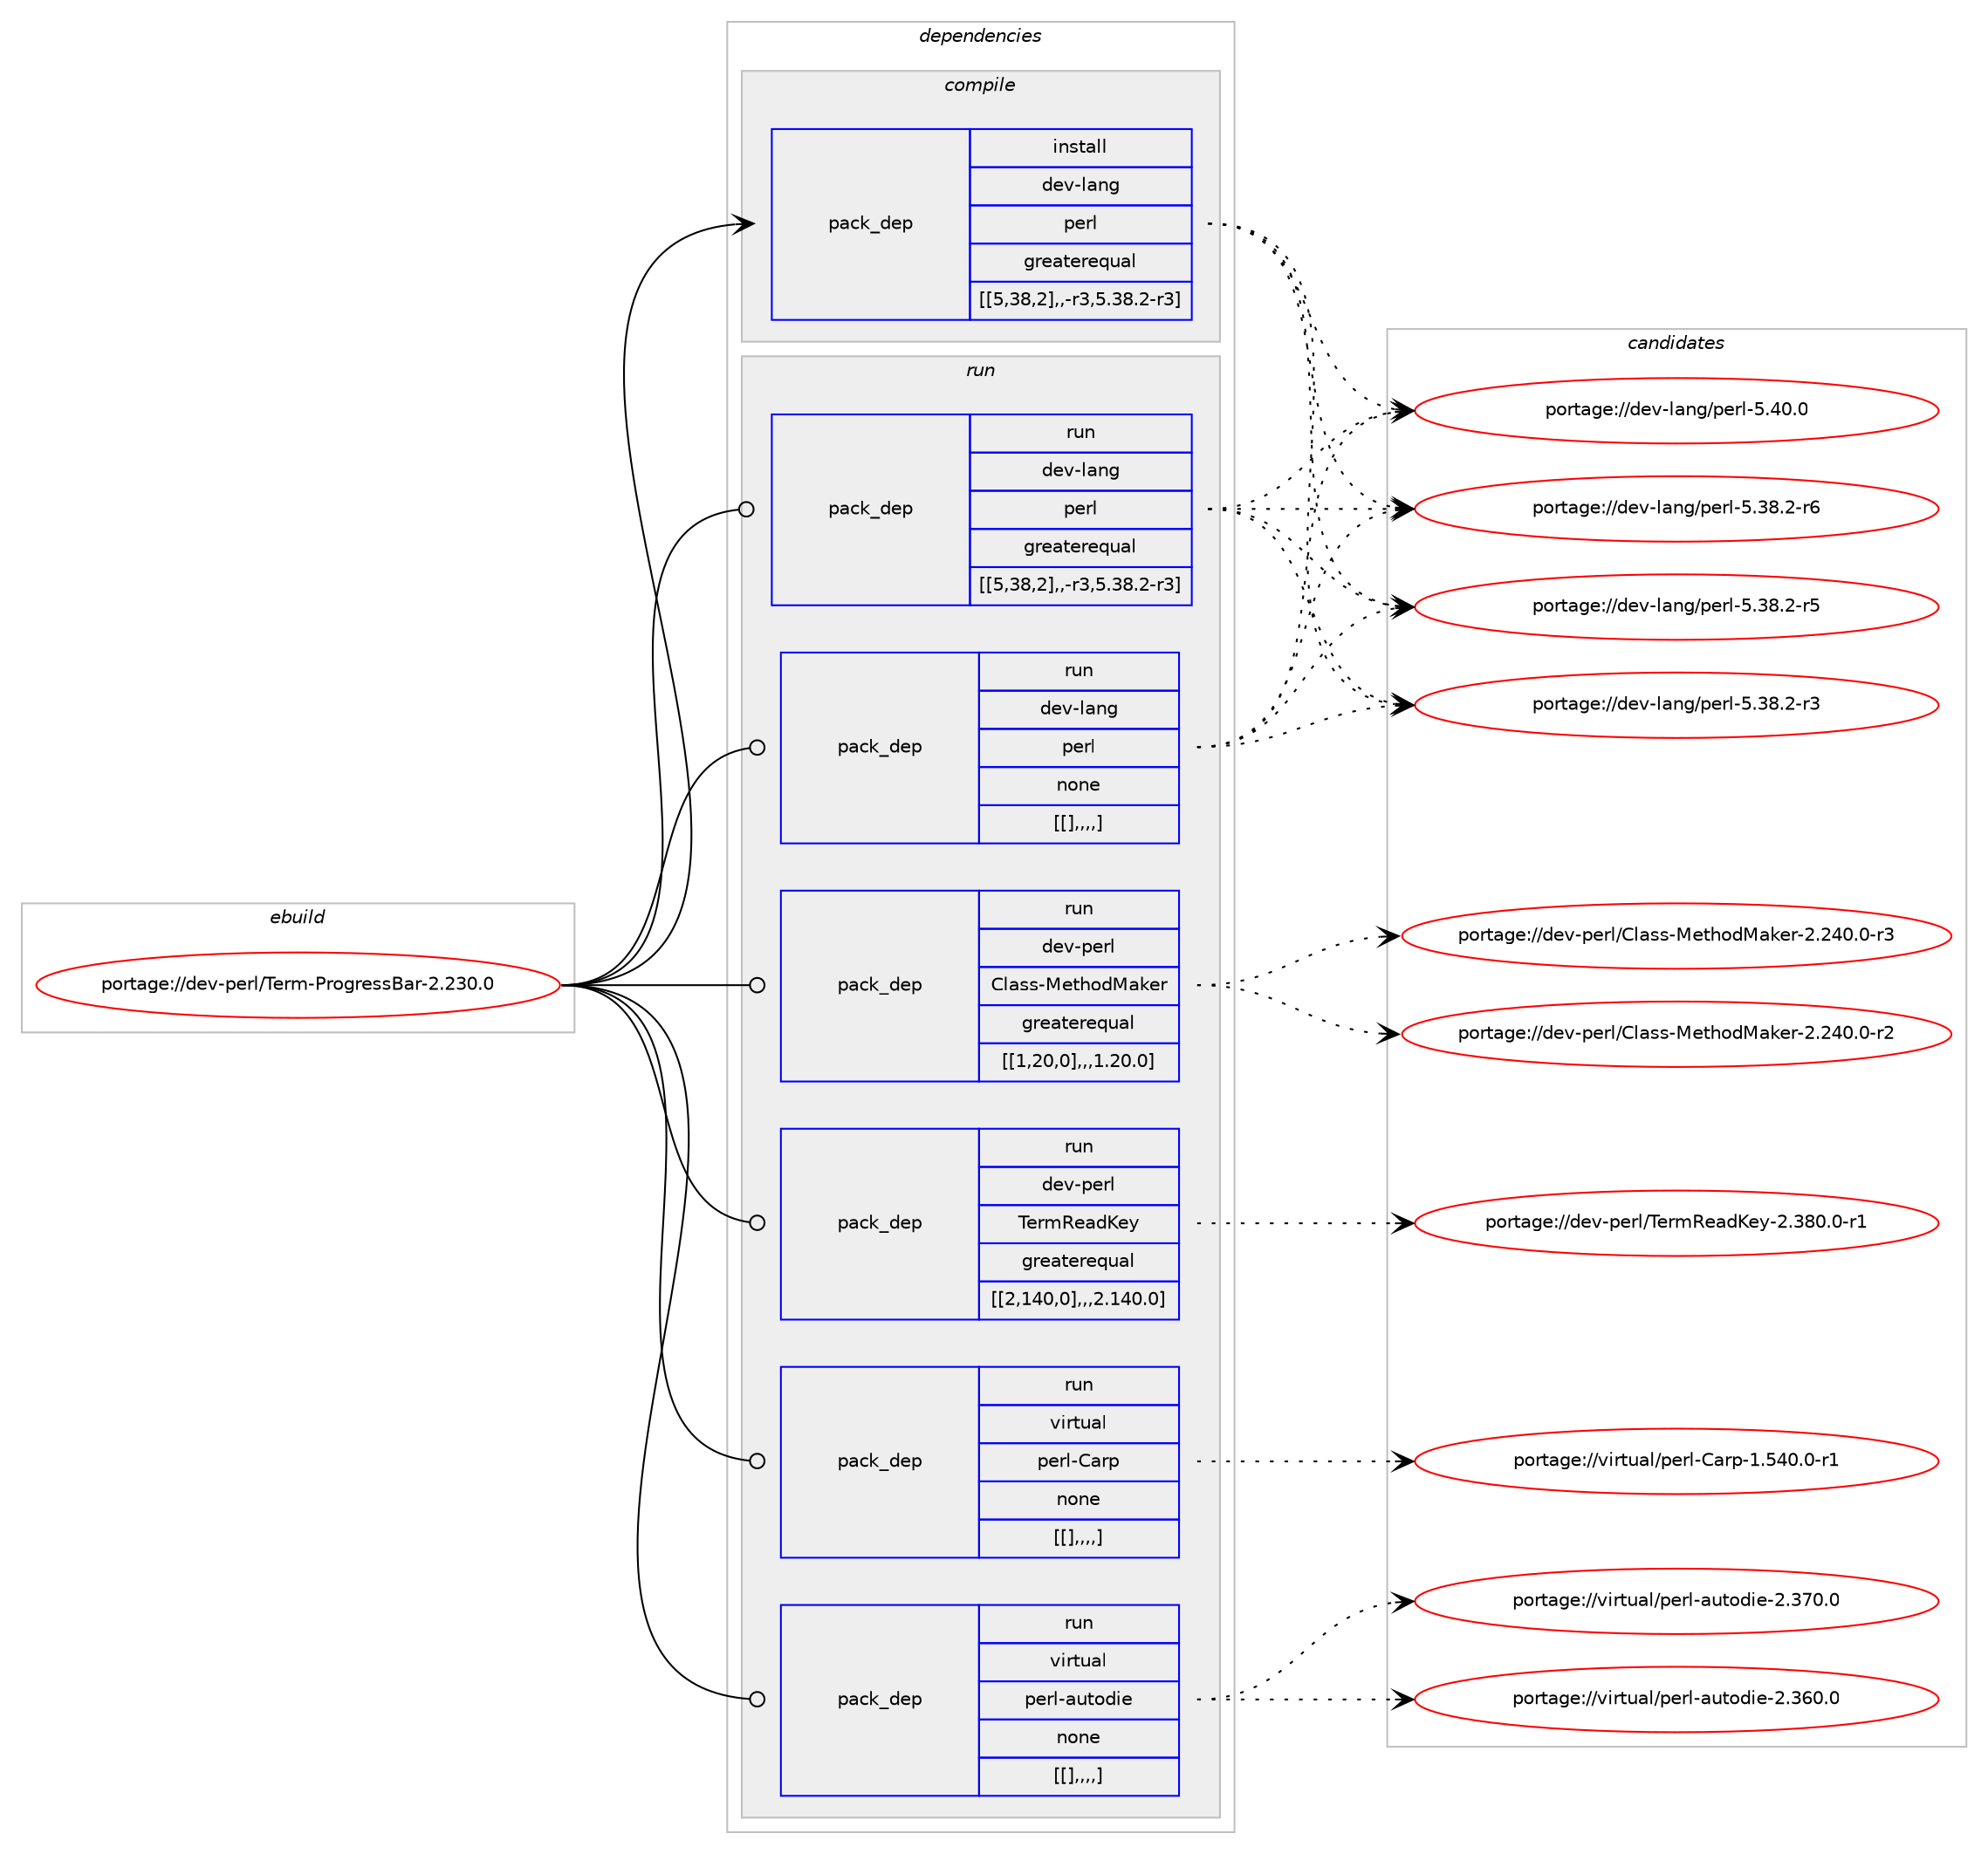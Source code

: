 digraph prolog {

# *************
# Graph options
# *************

newrank=true;
concentrate=true;
compound=true;
graph [rankdir=LR,fontname=Helvetica,fontsize=10,ranksep=1.5];#, ranksep=2.5, nodesep=0.2];
edge  [arrowhead=vee];
node  [fontname=Helvetica,fontsize=10];

# **********
# The ebuild
# **********

subgraph cluster_leftcol {
color=gray;
label=<<i>ebuild</i>>;
id [label="portage://dev-perl/Term-ProgressBar-2.230.0", color=red, width=4, href="../dev-perl/Term-ProgressBar-2.230.0.svg"];
}

# ****************
# The dependencies
# ****************

subgraph cluster_midcol {
color=gray;
label=<<i>dependencies</i>>;
subgraph cluster_compile {
fillcolor="#eeeeee";
style=filled;
label=<<i>compile</i>>;
subgraph pack106250 {
dependency138028 [label=<<TABLE BORDER="0" CELLBORDER="1" CELLSPACING="0" CELLPADDING="4" WIDTH="220"><TR><TD ROWSPAN="6" CELLPADDING="30">pack_dep</TD></TR><TR><TD WIDTH="110">install</TD></TR><TR><TD>dev-lang</TD></TR><TR><TD>perl</TD></TR><TR><TD>greaterequal</TD></TR><TR><TD>[[5,38,2],,-r3,5.38.2-r3]</TD></TR></TABLE>>, shape=none, color=blue];
}
id:e -> dependency138028:w [weight=20,style="solid",arrowhead="vee"];
}
subgraph cluster_compileandrun {
fillcolor="#eeeeee";
style=filled;
label=<<i>compile and run</i>>;
}
subgraph cluster_run {
fillcolor="#eeeeee";
style=filled;
label=<<i>run</i>>;
subgraph pack106251 {
dependency138029 [label=<<TABLE BORDER="0" CELLBORDER="1" CELLSPACING="0" CELLPADDING="4" WIDTH="220"><TR><TD ROWSPAN="6" CELLPADDING="30">pack_dep</TD></TR><TR><TD WIDTH="110">run</TD></TR><TR><TD>dev-lang</TD></TR><TR><TD>perl</TD></TR><TR><TD>greaterequal</TD></TR><TR><TD>[[5,38,2],,-r3,5.38.2-r3]</TD></TR></TABLE>>, shape=none, color=blue];
}
id:e -> dependency138029:w [weight=20,style="solid",arrowhead="odot"];
subgraph pack106252 {
dependency138030 [label=<<TABLE BORDER="0" CELLBORDER="1" CELLSPACING="0" CELLPADDING="4" WIDTH="220"><TR><TD ROWSPAN="6" CELLPADDING="30">pack_dep</TD></TR><TR><TD WIDTH="110">run</TD></TR><TR><TD>dev-lang</TD></TR><TR><TD>perl</TD></TR><TR><TD>none</TD></TR><TR><TD>[[],,,,]</TD></TR></TABLE>>, shape=none, color=blue];
}
id:e -> dependency138030:w [weight=20,style="solid",arrowhead="odot"];
subgraph pack106253 {
dependency138031 [label=<<TABLE BORDER="0" CELLBORDER="1" CELLSPACING="0" CELLPADDING="4" WIDTH="220"><TR><TD ROWSPAN="6" CELLPADDING="30">pack_dep</TD></TR><TR><TD WIDTH="110">run</TD></TR><TR><TD>dev-perl</TD></TR><TR><TD>Class-MethodMaker</TD></TR><TR><TD>greaterequal</TD></TR><TR><TD>[[1,20,0],,,1.20.0]</TD></TR></TABLE>>, shape=none, color=blue];
}
id:e -> dependency138031:w [weight=20,style="solid",arrowhead="odot"];
subgraph pack106254 {
dependency138032 [label=<<TABLE BORDER="0" CELLBORDER="1" CELLSPACING="0" CELLPADDING="4" WIDTH="220"><TR><TD ROWSPAN="6" CELLPADDING="30">pack_dep</TD></TR><TR><TD WIDTH="110">run</TD></TR><TR><TD>dev-perl</TD></TR><TR><TD>TermReadKey</TD></TR><TR><TD>greaterequal</TD></TR><TR><TD>[[2,140,0],,,2.140.0]</TD></TR></TABLE>>, shape=none, color=blue];
}
id:e -> dependency138032:w [weight=20,style="solid",arrowhead="odot"];
subgraph pack106255 {
dependency138033 [label=<<TABLE BORDER="0" CELLBORDER="1" CELLSPACING="0" CELLPADDING="4" WIDTH="220"><TR><TD ROWSPAN="6" CELLPADDING="30">pack_dep</TD></TR><TR><TD WIDTH="110">run</TD></TR><TR><TD>virtual</TD></TR><TR><TD>perl-Carp</TD></TR><TR><TD>none</TD></TR><TR><TD>[[],,,,]</TD></TR></TABLE>>, shape=none, color=blue];
}
id:e -> dependency138033:w [weight=20,style="solid",arrowhead="odot"];
subgraph pack106256 {
dependency138034 [label=<<TABLE BORDER="0" CELLBORDER="1" CELLSPACING="0" CELLPADDING="4" WIDTH="220"><TR><TD ROWSPAN="6" CELLPADDING="30">pack_dep</TD></TR><TR><TD WIDTH="110">run</TD></TR><TR><TD>virtual</TD></TR><TR><TD>perl-autodie</TD></TR><TR><TD>none</TD></TR><TR><TD>[[],,,,]</TD></TR></TABLE>>, shape=none, color=blue];
}
id:e -> dependency138034:w [weight=20,style="solid",arrowhead="odot"];
}
}

# **************
# The candidates
# **************

subgraph cluster_choices {
rank=same;
color=gray;
label=<<i>candidates</i>>;

subgraph choice106250 {
color=black;
nodesep=1;
choice10010111845108971101034711210111410845534652484648 [label="portage://dev-lang/perl-5.40.0", color=red, width=4,href="../dev-lang/perl-5.40.0.svg"];
choice100101118451089711010347112101114108455346515646504511454 [label="portage://dev-lang/perl-5.38.2-r6", color=red, width=4,href="../dev-lang/perl-5.38.2-r6.svg"];
choice100101118451089711010347112101114108455346515646504511453 [label="portage://dev-lang/perl-5.38.2-r5", color=red, width=4,href="../dev-lang/perl-5.38.2-r5.svg"];
choice100101118451089711010347112101114108455346515646504511451 [label="portage://dev-lang/perl-5.38.2-r3", color=red, width=4,href="../dev-lang/perl-5.38.2-r3.svg"];
dependency138028:e -> choice10010111845108971101034711210111410845534652484648:w [style=dotted,weight="100"];
dependency138028:e -> choice100101118451089711010347112101114108455346515646504511454:w [style=dotted,weight="100"];
dependency138028:e -> choice100101118451089711010347112101114108455346515646504511453:w [style=dotted,weight="100"];
dependency138028:e -> choice100101118451089711010347112101114108455346515646504511451:w [style=dotted,weight="100"];
}
subgraph choice106251 {
color=black;
nodesep=1;
choice10010111845108971101034711210111410845534652484648 [label="portage://dev-lang/perl-5.40.0", color=red, width=4,href="../dev-lang/perl-5.40.0.svg"];
choice100101118451089711010347112101114108455346515646504511454 [label="portage://dev-lang/perl-5.38.2-r6", color=red, width=4,href="../dev-lang/perl-5.38.2-r6.svg"];
choice100101118451089711010347112101114108455346515646504511453 [label="portage://dev-lang/perl-5.38.2-r5", color=red, width=4,href="../dev-lang/perl-5.38.2-r5.svg"];
choice100101118451089711010347112101114108455346515646504511451 [label="portage://dev-lang/perl-5.38.2-r3", color=red, width=4,href="../dev-lang/perl-5.38.2-r3.svg"];
dependency138029:e -> choice10010111845108971101034711210111410845534652484648:w [style=dotted,weight="100"];
dependency138029:e -> choice100101118451089711010347112101114108455346515646504511454:w [style=dotted,weight="100"];
dependency138029:e -> choice100101118451089711010347112101114108455346515646504511453:w [style=dotted,weight="100"];
dependency138029:e -> choice100101118451089711010347112101114108455346515646504511451:w [style=dotted,weight="100"];
}
subgraph choice106252 {
color=black;
nodesep=1;
choice10010111845108971101034711210111410845534652484648 [label="portage://dev-lang/perl-5.40.0", color=red, width=4,href="../dev-lang/perl-5.40.0.svg"];
choice100101118451089711010347112101114108455346515646504511454 [label="portage://dev-lang/perl-5.38.2-r6", color=red, width=4,href="../dev-lang/perl-5.38.2-r6.svg"];
choice100101118451089711010347112101114108455346515646504511453 [label="portage://dev-lang/perl-5.38.2-r5", color=red, width=4,href="../dev-lang/perl-5.38.2-r5.svg"];
choice100101118451089711010347112101114108455346515646504511451 [label="portage://dev-lang/perl-5.38.2-r3", color=red, width=4,href="../dev-lang/perl-5.38.2-r3.svg"];
dependency138030:e -> choice10010111845108971101034711210111410845534652484648:w [style=dotted,weight="100"];
dependency138030:e -> choice100101118451089711010347112101114108455346515646504511454:w [style=dotted,weight="100"];
dependency138030:e -> choice100101118451089711010347112101114108455346515646504511453:w [style=dotted,weight="100"];
dependency138030:e -> choice100101118451089711010347112101114108455346515646504511451:w [style=dotted,weight="100"];
}
subgraph choice106253 {
color=black;
nodesep=1;
choice100101118451121011141084767108971151154577101116104111100779710710111445504650524846484511451 [label="portage://dev-perl/Class-MethodMaker-2.240.0-r3", color=red, width=4,href="../dev-perl/Class-MethodMaker-2.240.0-r3.svg"];
choice100101118451121011141084767108971151154577101116104111100779710710111445504650524846484511450 [label="portage://dev-perl/Class-MethodMaker-2.240.0-r2", color=red, width=4,href="../dev-perl/Class-MethodMaker-2.240.0-r2.svg"];
dependency138031:e -> choice100101118451121011141084767108971151154577101116104111100779710710111445504650524846484511451:w [style=dotted,weight="100"];
dependency138031:e -> choice100101118451121011141084767108971151154577101116104111100779710710111445504650524846484511450:w [style=dotted,weight="100"];
}
subgraph choice106254 {
color=black;
nodesep=1;
choice10010111845112101114108478410111410982101971007510112145504651564846484511449 [label="portage://dev-perl/TermReadKey-2.380.0-r1", color=red, width=4,href="../dev-perl/TermReadKey-2.380.0-r1.svg"];
dependency138032:e -> choice10010111845112101114108478410111410982101971007510112145504651564846484511449:w [style=dotted,weight="100"];
}
subgraph choice106255 {
color=black;
nodesep=1;
choice118105114116117971084711210111410845679711411245494653524846484511449 [label="portage://virtual/perl-Carp-1.540.0-r1", color=red, width=4,href="../virtual/perl-Carp-1.540.0-r1.svg"];
dependency138033:e -> choice118105114116117971084711210111410845679711411245494653524846484511449:w [style=dotted,weight="100"];
}
subgraph choice106256 {
color=black;
nodesep=1;
choice118105114116117971084711210111410845971171161111001051014550465155484648 [label="portage://virtual/perl-autodie-2.370.0", color=red, width=4,href="../virtual/perl-autodie-2.370.0.svg"];
choice118105114116117971084711210111410845971171161111001051014550465154484648 [label="portage://virtual/perl-autodie-2.360.0", color=red, width=4,href="../virtual/perl-autodie-2.360.0.svg"];
dependency138034:e -> choice118105114116117971084711210111410845971171161111001051014550465155484648:w [style=dotted,weight="100"];
dependency138034:e -> choice118105114116117971084711210111410845971171161111001051014550465154484648:w [style=dotted,weight="100"];
}
}

}
